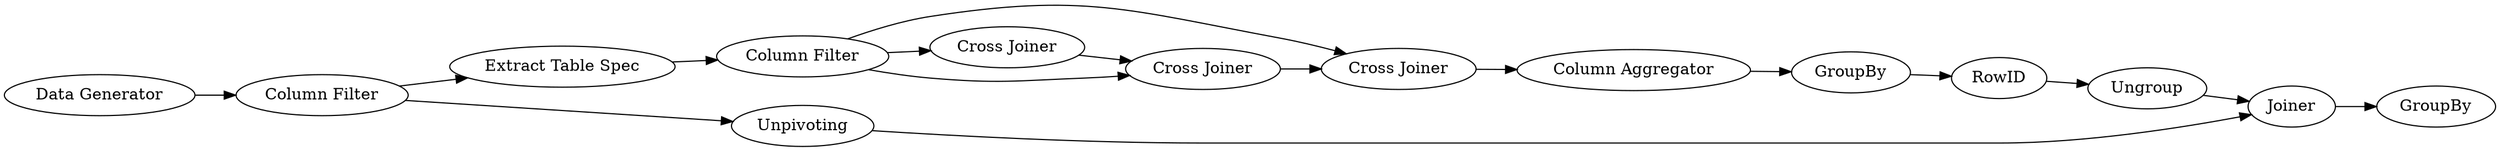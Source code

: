 digraph {
	9 -> 7
	13 -> 15
	9 -> 5
	3 -> 2
	9 -> 6
	15 -> 16
	3 -> 4
	11 -> 14
	2 -> 9
	5 -> 6
	4 -> 15
	7 -> 10
	14 -> 13
	6 -> 7
	10 -> 11
	1 -> 3
	5 [label="Cross Joiner"]
	16 [label=GroupBy]
	13 [label=Ungroup]
	1 [label="Data Generator"]
	7 [label="Cross Joiner"]
	9 [label="Column Filter"]
	11 [label=GroupBy]
	4 [label=Unpivoting]
	6 [label="Cross Joiner"]
	15 [label=Joiner]
	14 [label=RowID]
	3 [label="Column Filter"]
	2 [label="Extract Table Spec"]
	10 [label="Column Aggregator"]
	rankdir=LR
}
